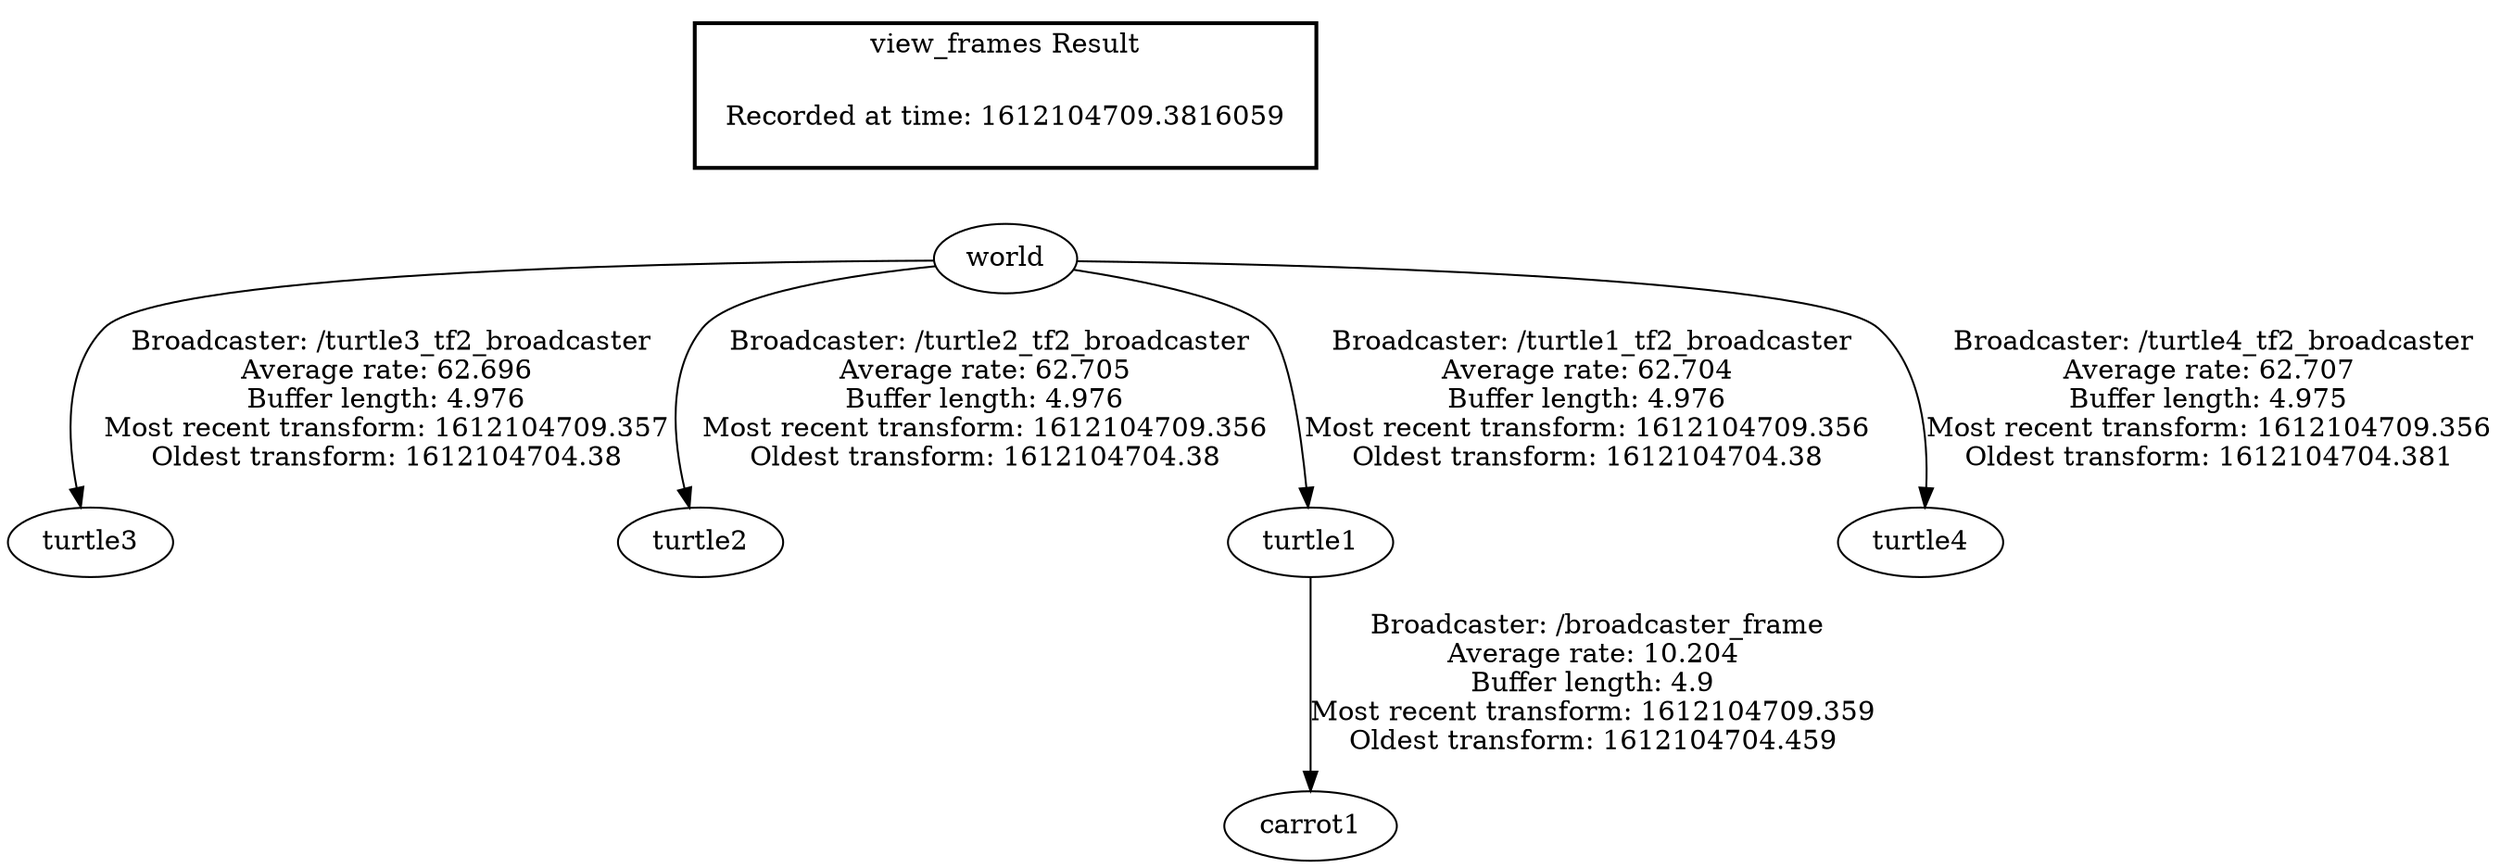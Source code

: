 digraph G {
"world" -> "turtle3"[label=" Broadcaster: /turtle3_tf2_broadcaster\nAverage rate: 62.696\nBuffer length: 4.976\nMost recent transform: 1612104709.357\nOldest transform: 1612104704.38\n"];
"world" -> "turtle2"[label=" Broadcaster: /turtle2_tf2_broadcaster\nAverage rate: 62.705\nBuffer length: 4.976\nMost recent transform: 1612104709.356\nOldest transform: 1612104704.38\n"];
"world" -> "turtle1"[label=" Broadcaster: /turtle1_tf2_broadcaster\nAverage rate: 62.704\nBuffer length: 4.976\nMost recent transform: 1612104709.356\nOldest transform: 1612104704.38\n"];
"world" -> "turtle4"[label=" Broadcaster: /turtle4_tf2_broadcaster\nAverage rate: 62.707\nBuffer length: 4.975\nMost recent transform: 1612104709.356\nOldest transform: 1612104704.381\n"];
"turtle1" -> "carrot1"[label=" Broadcaster: /broadcaster_frame\nAverage rate: 10.204\nBuffer length: 4.9\nMost recent transform: 1612104709.359\nOldest transform: 1612104704.459\n"];
edge [style=invis];
 subgraph cluster_legend { style=bold; color=black; label ="view_frames Result";
"Recorded at time: 1612104709.3816059"[ shape=plaintext ] ;
}->"world";
}